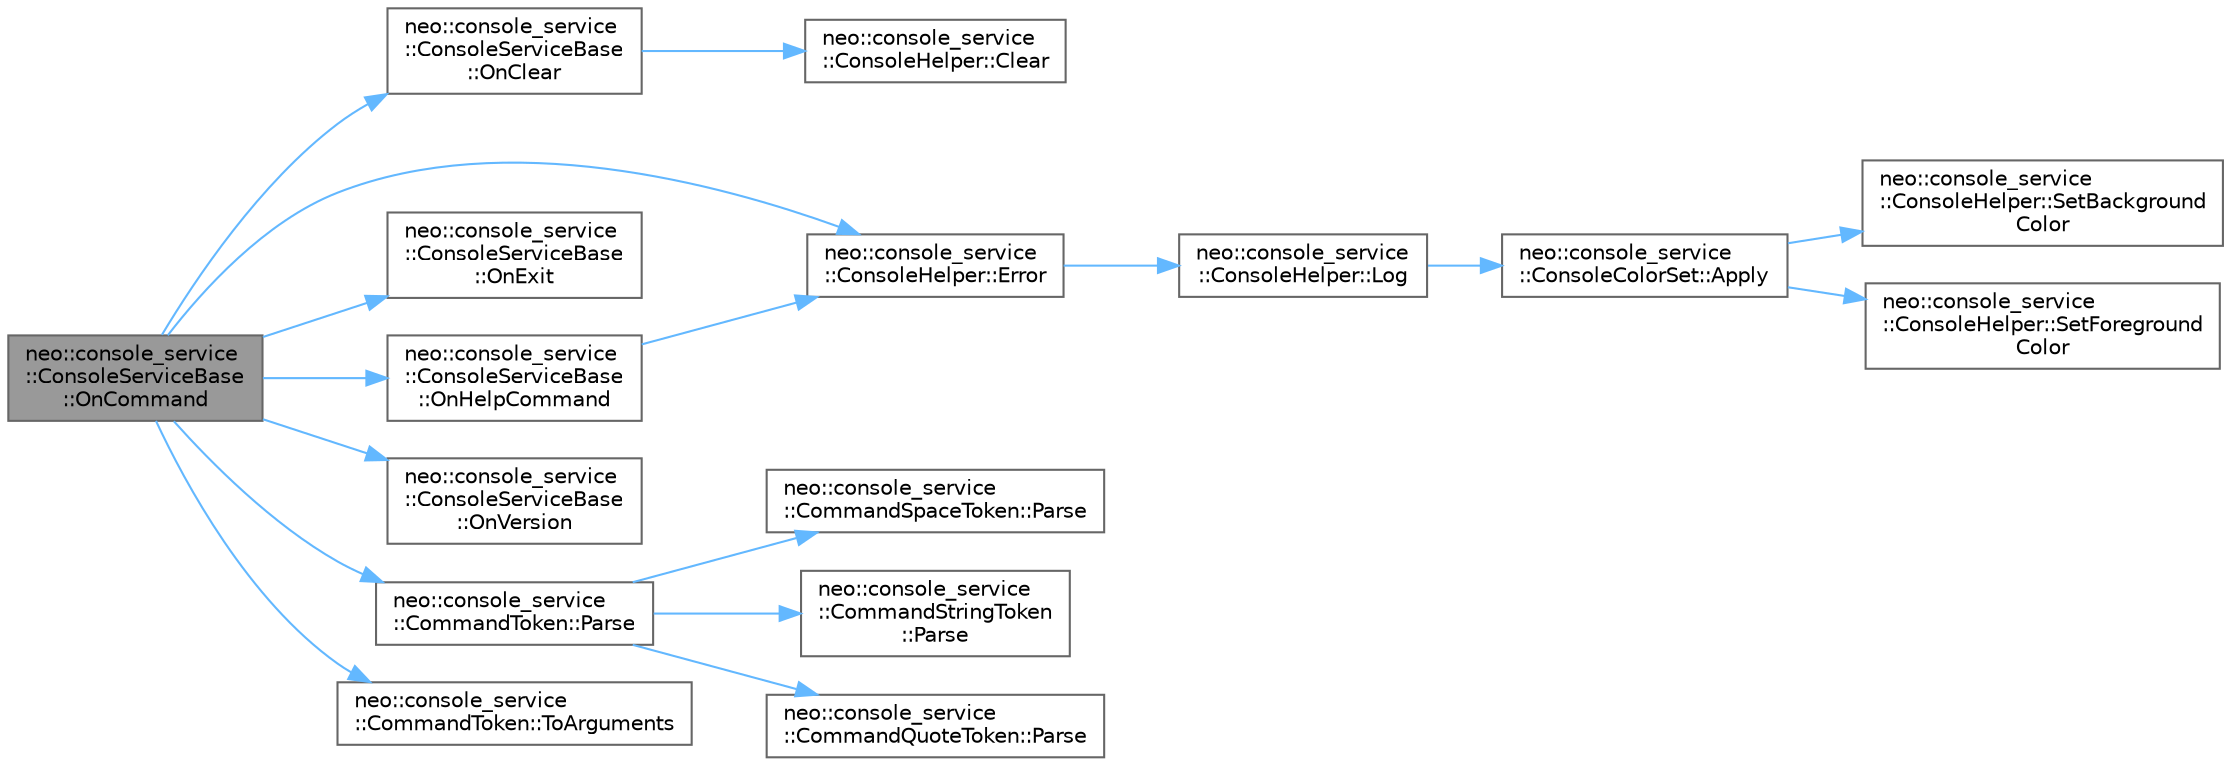 digraph "neo::console_service::ConsoleServiceBase::OnCommand"
{
 // LATEX_PDF_SIZE
  bgcolor="transparent";
  edge [fontname=Helvetica,fontsize=10,labelfontname=Helvetica,labelfontsize=10];
  node [fontname=Helvetica,fontsize=10,shape=box,height=0.2,width=0.4];
  rankdir="LR";
  Node1 [id="Node000001",label="neo::console_service\l::ConsoleServiceBase\l::OnCommand",height=0.2,width=0.4,color="gray40", fillcolor="grey60", style="filled", fontcolor="black",tooltip="Processes a command."];
  Node1 -> Node2 [id="edge1_Node000001_Node000002",color="steelblue1",style="solid",tooltip=" "];
  Node2 [id="Node000002",label="neo::console_service\l::ConsoleHelper::Error",height=0.2,width=0.4,color="grey40", fillcolor="white", style="filled",URL="$classneo_1_1console__service_1_1_console_helper.html#af878d40f46f977b2ace0905bac5bd277",tooltip="Use Error if the verification or input format check fails or exception that breaks the execution of i..."];
  Node2 -> Node3 [id="edge2_Node000002_Node000003",color="steelblue1",style="solid",tooltip=" "];
  Node3 [id="Node000003",label="neo::console_service\l::ConsoleHelper::Log",height=0.2,width=0.4,color="grey40", fillcolor="white", style="filled",URL="$classneo_1_1console__service_1_1_console_helper.html#a579394432774591530787e9da2b2f540",tooltip="Internal logging function."];
  Node3 -> Node4 [id="edge3_Node000003_Node000004",color="steelblue1",style="solid",tooltip=" "];
  Node4 [id="Node000004",label="neo::console_service\l::ConsoleColorSet::Apply",height=0.2,width=0.4,color="grey40", fillcolor="white", style="filled",URL="$classneo_1_1console__service_1_1_console_color_set.html#af72d42e10420d84a3d07ed55b828c855",tooltip="Applies the color set to the console."];
  Node4 -> Node5 [id="edge4_Node000004_Node000005",color="steelblue1",style="solid",tooltip=" "];
  Node5 [id="Node000005",label="neo::console_service\l::ConsoleHelper::SetBackground\lColor",height=0.2,width=0.4,color="grey40", fillcolor="white", style="filled",URL="$classneo_1_1console__service_1_1_console_helper.html#aa37ebc95f4755c553a0a9cf60b4c8b36",tooltip="Sets the console background color."];
  Node4 -> Node6 [id="edge5_Node000004_Node000006",color="steelblue1",style="solid",tooltip=" "];
  Node6 [id="Node000006",label="neo::console_service\l::ConsoleHelper::SetForeground\lColor",height=0.2,width=0.4,color="grey40", fillcolor="white", style="filled",URL="$classneo_1_1console__service_1_1_console_helper.html#acfe57c1d11c7eda1259b9c2f3bfe6dcc",tooltip="Sets the console foreground color."];
  Node1 -> Node7 [id="edge6_Node000001_Node000007",color="steelblue1",style="solid",tooltip=" "];
  Node7 [id="Node000007",label="neo::console_service\l::ConsoleServiceBase\l::OnClear",height=0.2,width=0.4,color="grey40", fillcolor="white", style="filled",URL="$classneo_1_1console__service_1_1_console_service_base.html#a861cfdacc2699533b89056f0b29531e6",tooltip="Processes the \"clear\" command."];
  Node7 -> Node8 [id="edge7_Node000007_Node000008",color="steelblue1",style="solid",tooltip=" "];
  Node8 [id="Node000008",label="neo::console_service\l::ConsoleHelper::Clear",height=0.2,width=0.4,color="grey40", fillcolor="white", style="filled",URL="$classneo_1_1console__service_1_1_console_helper.html#a59c6522877e5ae438acaf8ab65f9f89b",tooltip="Clears the console screen."];
  Node1 -> Node9 [id="edge8_Node000001_Node000009",color="steelblue1",style="solid",tooltip=" "];
  Node9 [id="Node000009",label="neo::console_service\l::ConsoleServiceBase\l::OnExit",height=0.2,width=0.4,color="grey40", fillcolor="white", style="filled",URL="$classneo_1_1console__service_1_1_console_service_base.html#a2d0ec961fd1d4034034b0b32d4e72b84",tooltip="Processes the \"exit\" command."];
  Node1 -> Node10 [id="edge9_Node000001_Node000010",color="steelblue1",style="solid",tooltip=" "];
  Node10 [id="Node000010",label="neo::console_service\l::ConsoleServiceBase\l::OnHelpCommand",height=0.2,width=0.4,color="grey40", fillcolor="white", style="filled",URL="$classneo_1_1console__service_1_1_console_service_base.html#ae1c7b4bc0d16ed2699e341056add3756",tooltip="Processes the \"help\" command."];
  Node10 -> Node2 [id="edge10_Node000010_Node000002",color="steelblue1",style="solid",tooltip=" "];
  Node1 -> Node11 [id="edge11_Node000001_Node000011",color="steelblue1",style="solid",tooltip=" "];
  Node11 [id="Node000011",label="neo::console_service\l::ConsoleServiceBase\l::OnVersion",height=0.2,width=0.4,color="grey40", fillcolor="white", style="filled",URL="$classneo_1_1console__service_1_1_console_service_base.html#afbfe7361800b63daa8bdce7779797010",tooltip="Processes the \"version\" command."];
  Node1 -> Node12 [id="edge12_Node000001_Node000012",color="steelblue1",style="solid",tooltip=" "];
  Node12 [id="Node000012",label="neo::console_service\l::CommandToken::Parse",height=0.2,width=0.4,color="grey40", fillcolor="white", style="filled",URL="$classneo_1_1console__service_1_1_command_token.html#a0755450b19601975f05bd4afe6200b6e",tooltip="Parses a command line into tokens."];
  Node12 -> Node13 [id="edge13_Node000012_Node000013",color="steelblue1",style="solid",tooltip=" "];
  Node13 [id="Node000013",label="neo::console_service\l::CommandQuoteToken::Parse",height=0.2,width=0.4,color="grey40", fillcolor="white", style="filled",URL="$classneo_1_1console__service_1_1_command_quote_token.html#a5fc667044b1649117bac7ee96444def7",tooltip="Parses a quote token."];
  Node12 -> Node14 [id="edge14_Node000012_Node000014",color="steelblue1",style="solid",tooltip=" "];
  Node14 [id="Node000014",label="neo::console_service\l::CommandSpaceToken::Parse",height=0.2,width=0.4,color="grey40", fillcolor="white", style="filled",URL="$classneo_1_1console__service_1_1_command_space_token.html#ac79db2d66cbc7978972c4508ad1462b0",tooltip="Parses a space token."];
  Node12 -> Node15 [id="edge15_Node000012_Node000015",color="steelblue1",style="solid",tooltip=" "];
  Node15 [id="Node000015",label="neo::console_service\l::CommandStringToken\l::Parse",height=0.2,width=0.4,color="grey40", fillcolor="white", style="filled",URL="$classneo_1_1console__service_1_1_command_string_token.html#a361d30635d28396398482d07e44217bc",tooltip="Parses a string token."];
  Node1 -> Node16 [id="edge16_Node000001_Node000016",color="steelblue1",style="solid",tooltip=" "];
  Node16 [id="Node000016",label="neo::console_service\l::CommandToken::ToArguments",height=0.2,width=0.4,color="grey40", fillcolor="white", style="filled",URL="$classneo_1_1console__service_1_1_command_token.html#a1bbcd48bfec130254746b8d0dab60a1b",tooltip="Creates string arguments from tokens."];
}
